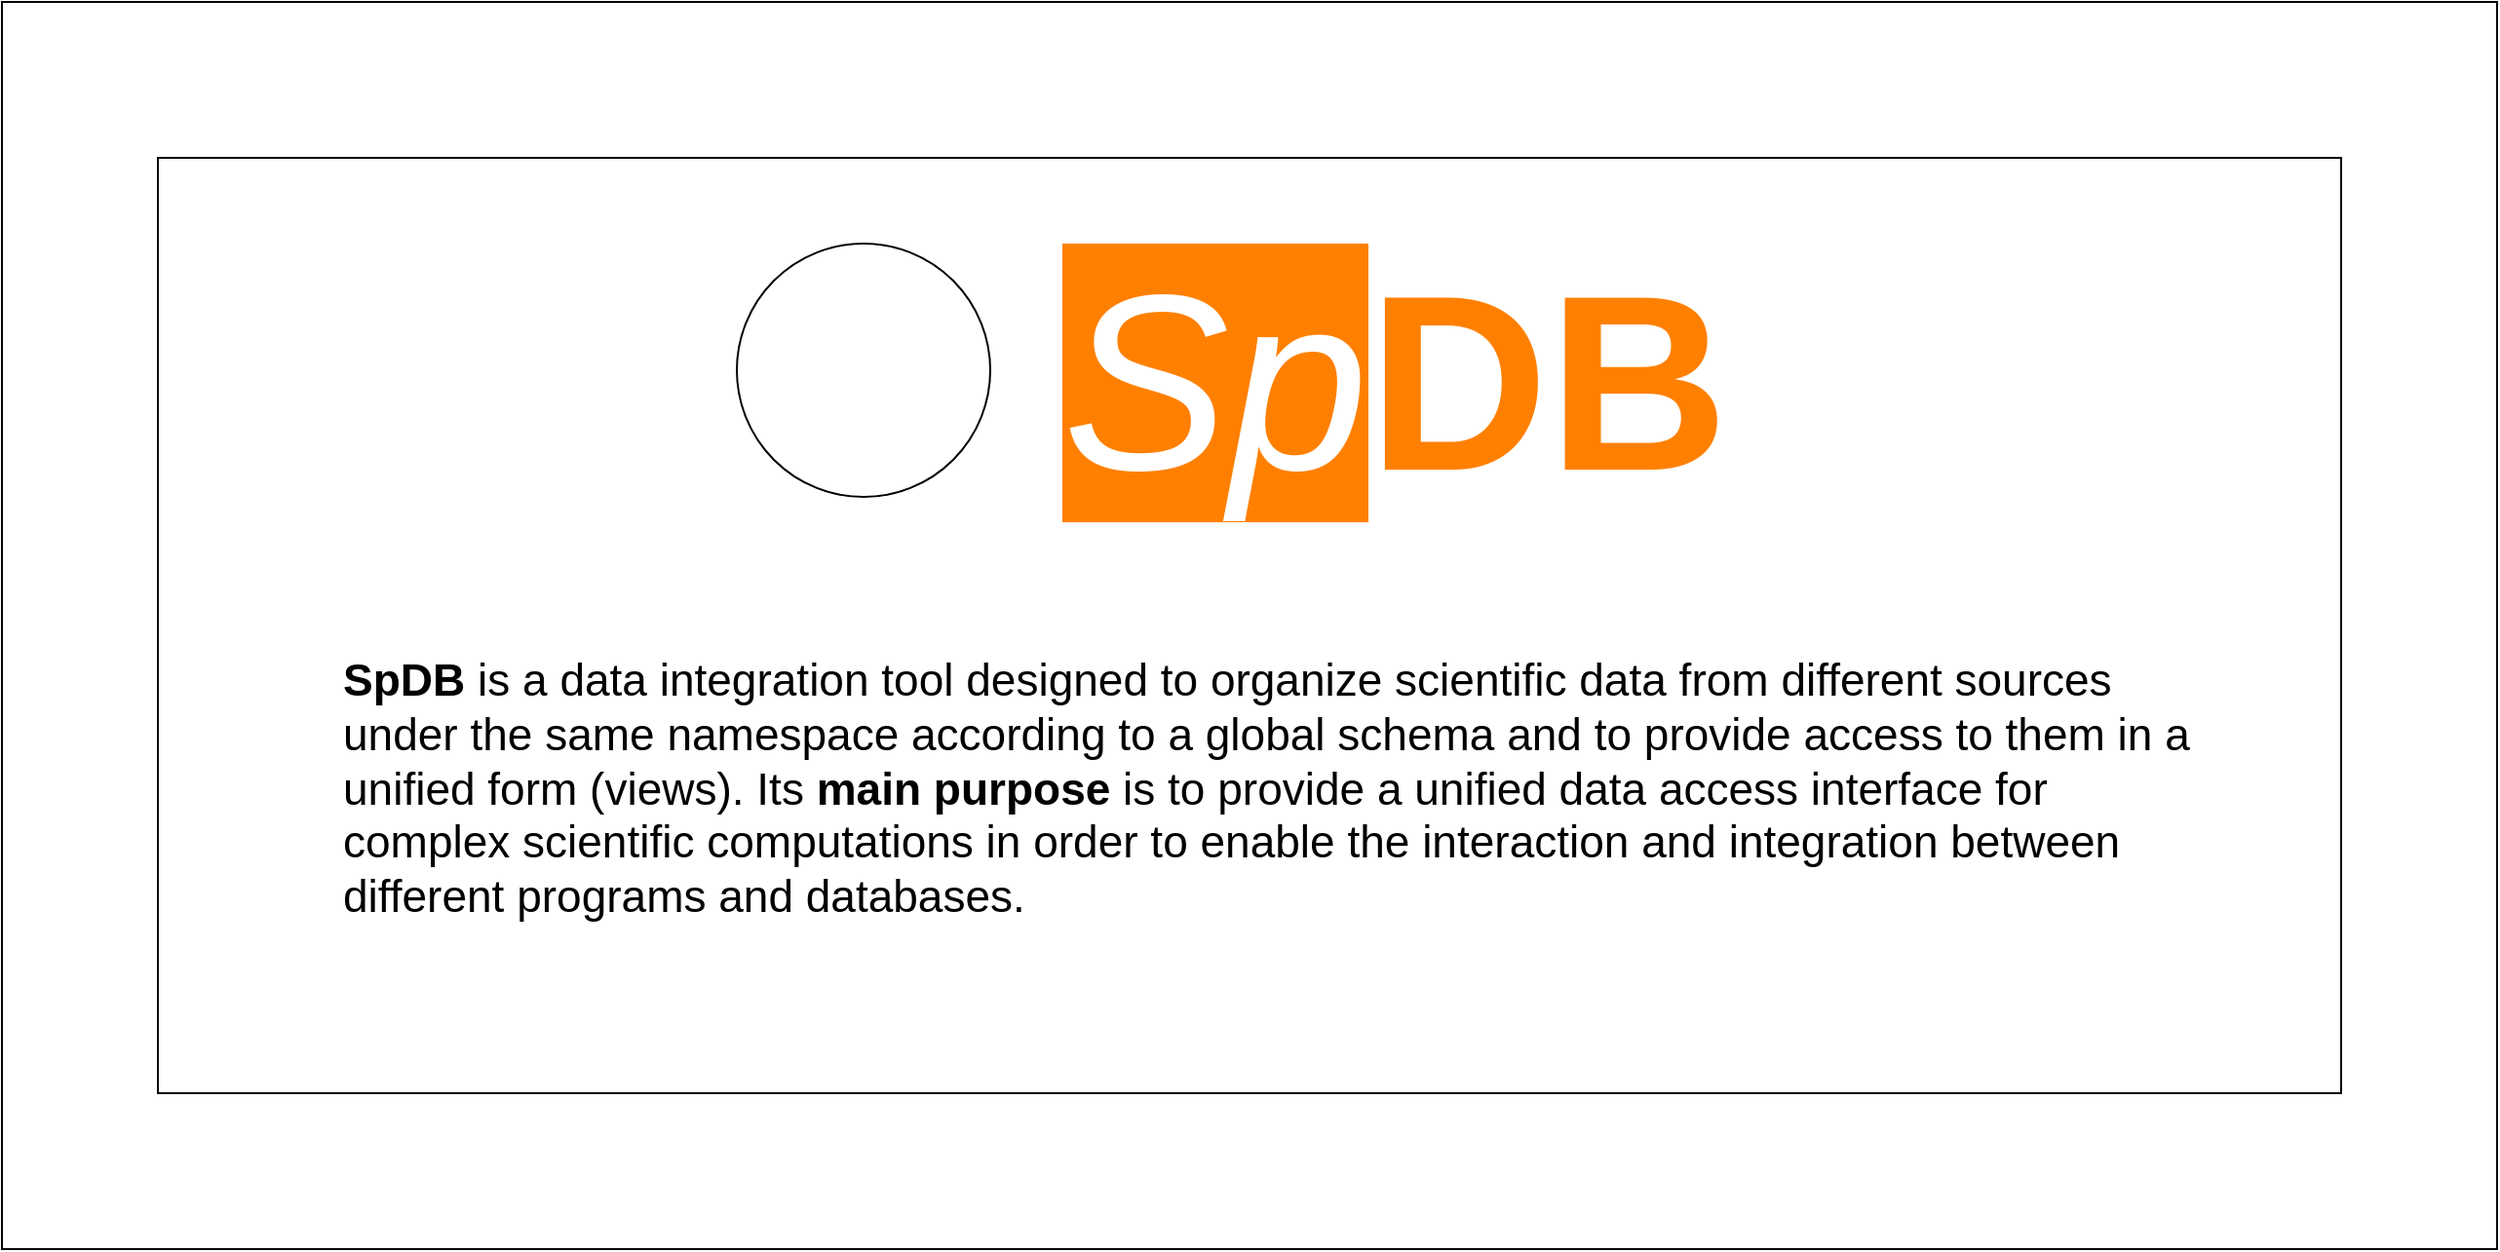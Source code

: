 <mxfile>
    <diagram id="uj2qHg58nU80toS25AK5" name="Page-1">
        <mxGraphModel dx="2037" dy="1515" grid="1" gridSize="10" guides="1" tooltips="1" connect="1" arrows="1" fold="1" page="0" pageScale="1" pageWidth="1600" pageHeight="900" background="none" math="0" shadow="0">
            <root>
                <mxCell id="0"/>
                <mxCell id="1" parent="0"/>
                <mxCell id="5" value="" style="rounded=0;whiteSpace=wrap;html=1;fontColor=#000000;fillColor=none;" vertex="1" parent="1">
                    <mxGeometry x="80" y="80" width="1120" height="480" as="geometry"/>
                </mxCell>
                <mxCell id="6" value="" style="rounded=0;whiteSpace=wrap;html=1;fontColor=#000000;fillColor=none;" vertex="1" parent="1">
                    <mxGeometry width="1280" height="640" as="geometry"/>
                </mxCell>
                <mxCell id="3" value="&lt;font style=&quot;font-size: 128px&quot;&gt;&lt;i style=&quot;background-color: rgb(255 , 128 , 0) ; color: rgb(255 , 255 , 255)&quot;&gt;Sp&lt;/i&gt;&lt;b&gt;&lt;font color=&quot;#ff8000&quot; style=&quot;background-color: rgb(255 , 255 , 255)&quot;&gt;DB&lt;/font&gt;&lt;/b&gt;&lt;/font&gt;" style="text;html=1;strokeColor=none;fillColor=none;align=center;verticalAlign=middle;whiteSpace=wrap;rounded=0;" vertex="1" parent="1">
                    <mxGeometry x="520" y="130" width="390" height="130" as="geometry"/>
                </mxCell>
                <mxCell id="4" value="&lt;h1 style=&quot;font-size: 23px&quot;&gt;&lt;span style=&quot;box-sizing: border-box;&quot;&gt;SpDB&lt;/span&gt;&lt;span style=&quot;font-weight: 400;&quot;&gt;&amp;nbsp;is a data integration tool designed to organize scientific data from different sources under the same namespace according to a global schema and to provide access to them in a unified form (views). Its&amp;nbsp;&lt;/span&gt;&lt;span style=&quot;box-sizing: border-box;&quot;&gt;main purpose&lt;/span&gt;&lt;span style=&quot;font-weight: 400;&quot;&gt;&amp;nbsp;is to provide a unified data access interface for complex scientific computations in order to enable the interaction and integration between different programs and databases.&lt;/span&gt;&lt;br&gt;&lt;/h1&gt;" style="text;html=1;strokeColor=none;fillColor=none;spacing=5;spacingTop=-20;whiteSpace=wrap;overflow=hidden;rounded=0;" vertex="1" parent="1">
                    <mxGeometry x="170" y="330" width="970" height="190" as="geometry"/>
                </mxCell>
                <mxCell id="7" value="" style="ellipse;whiteSpace=wrap;html=1;aspect=fixed;fontColor=#000000;fillColor=none;" vertex="1" parent="1">
                    <mxGeometry x="377" y="124" width="130" height="130" as="geometry"/>
                </mxCell>
            </root>
        </mxGraphModel>
    </diagram>
</mxfile>